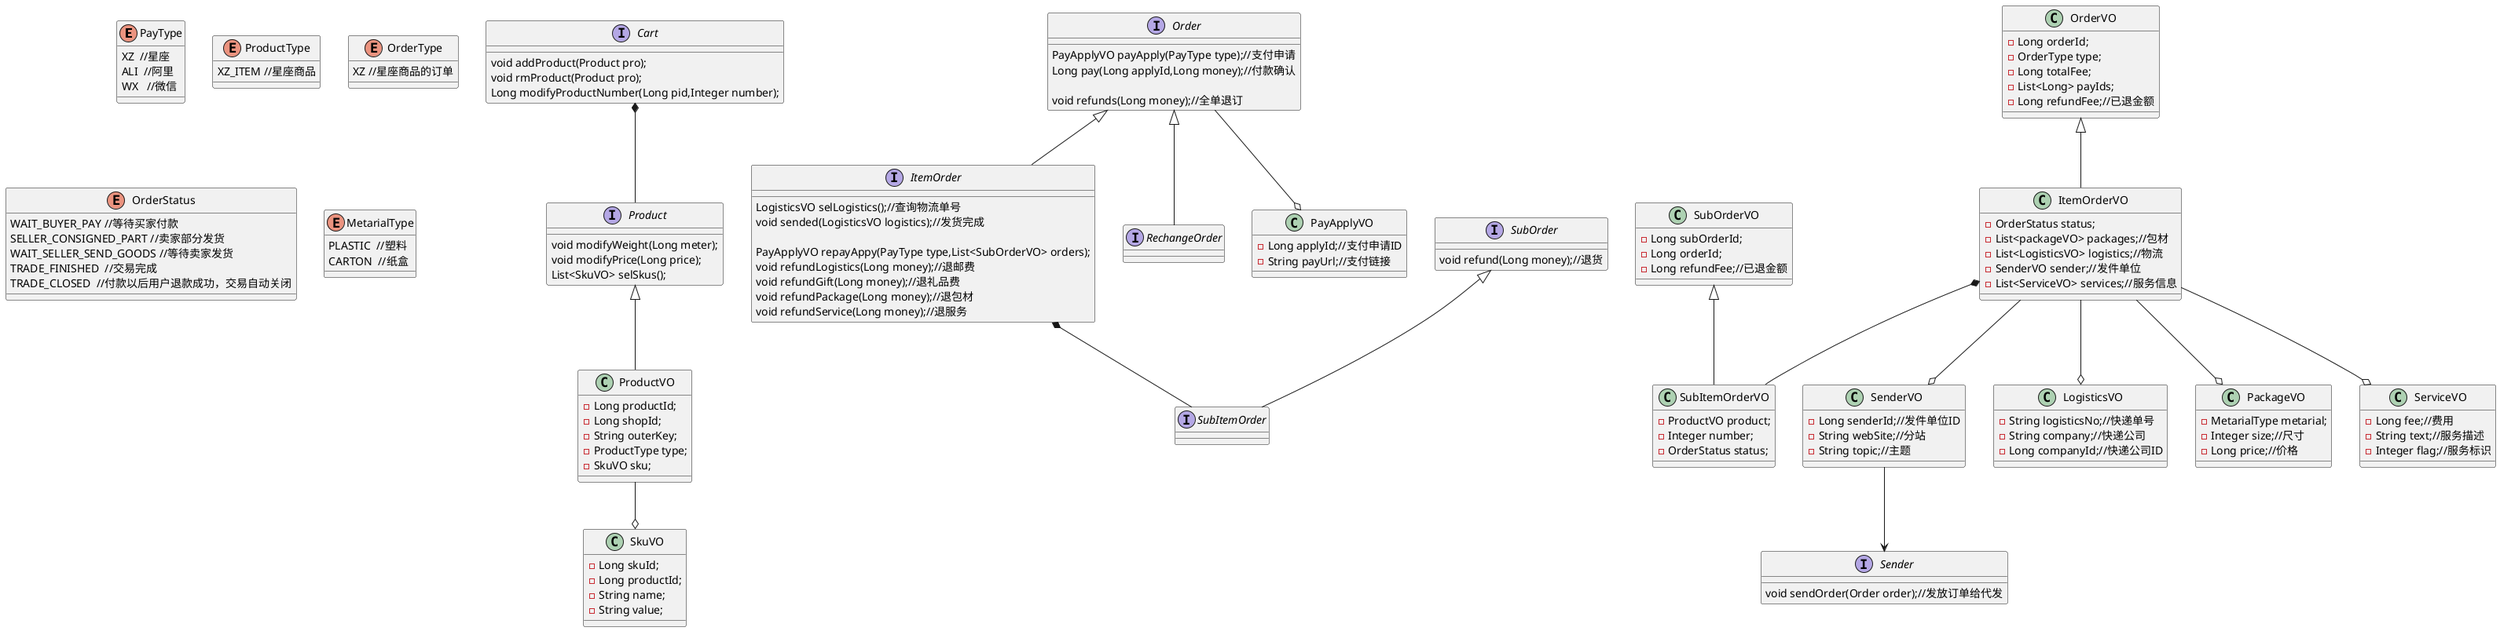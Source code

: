 @startuml
enum PayType{
XZ  //星座
ALI  //阿里
WX   //微信
}
interface Cart{
void addProduct(Product pro);
void rmProduct(Product pro);
Long modifyProductNumber(Long pid,Integer number);
}
interface Order{
PayApplyVO payApply(PayType type);//支付申请
Long pay(Long applyId,Long money);//付款确认

void refunds(Long money);//全单退订

}

interface ItemOrder{
LogisticsVO selLogistics();//查询物流单号
void sended(LogisticsVO logistics);//发货完成

PayApplyVO repayAppy(PayType type,List<SubOrderVO> orders);
void refundLogistics(Long money);//退邮费
void refundGift(Long money);//退礼品费
void refundPackage(Long money);//退包材
void refundService(Long money);//退服务
}

interface RechangeOrder{

}

interface SubOrder{
void refund(Long money);//退货
}

interface SubItemOrder{

}
interface Product{
void modifyWeight(Long meter);
void modifyPrice(Long price);
List<SkuVO> selSkus();
}
interface Sender{
void sendOrder(Order order);//发放订单给代发
}

class OrderVO{
-Long orderId;
-OrderType type;
-Long totalFee;
-List<Long> payIds;
-Long refundFee;//已退金额
}

class ItemOrderVO{
-OrderStatus status;
-List<packageVO> packages;//包材
-List<LogisticsVO> logistics;//物流
-SenderVO sender;//发件单位
-List<ServiceVO> services;//服务信息
}

class SubOrderVO{
-Long subOrderId;
-Long orderId;
-Long refundFee;//已退金额
}

class SubItemOrderVO{
-ProductVO product;
-Integer number;
-OrderStatus status;
}

enum ProductType{
XZ_ITEM //星座商品

}

enum OrderType{
XZ //星座商品的订单

}

enum OrderStatus{
WAIT_BUYER_PAY //等待买家付款
SELLER_CONSIGNED_PART //卖家部分发货
WAIT_SELLER_SEND_GOODS //等待卖家发货
TRADE_FINISHED  //交易完成
TRADE_CLOSED  //付款以后用户退款成功，交易自动关闭

}

enum MetarialType{
PLASTIC  //塑料
CARTON  //纸盒
}


class ProductVO{
-Long productId;
-Long shopId;
-String outerKey;
-ProductType type;
-SkuVO sku;
}

class SkuVO{
-Long skuId;
-Long productId;
-String name;
-String value;
}

class PayApplyVO{
-Long applyId;//支付申请ID
-String payUrl;//支付链接
}

class SenderVO{
-Long senderId;//发件单位ID
-String webSite;//分站
-String topic;//主题
}

class LogisticsVO{
-String logisticsNo;//快递单号
-String company;//快递公司
-Long companyId;//快递公司ID
}

class PackageVO{
-MetarialType metarial;
-Integer size;//尺寸
-Long price;//价格
}

class ServiceVO{
-Long fee;//费用
-String text;//服务描述
-Integer flag;//服务标识
}

Cart *-- Product
Product <|-- ProductVO
ProductVO --o SkuVO

SubOrder <|-- SubItemOrder
Order <|-- ItemOrder
Order <|-- RechangeOrder
ItemOrder *-- SubItemOrder

OrderVO <|-- ItemOrderVO
SubOrderVO <|-- SubItemOrderVO

ItemOrderVO *-- SubItemOrderVO
ItemOrderVO --o ServiceVO

ItemOrderVO --o SenderVO
ItemOrderVO --o PackageVO
ItemOrderVO --o LogisticsVO

Order --o PayApplyVO

SenderVO --> Sender


@enduml